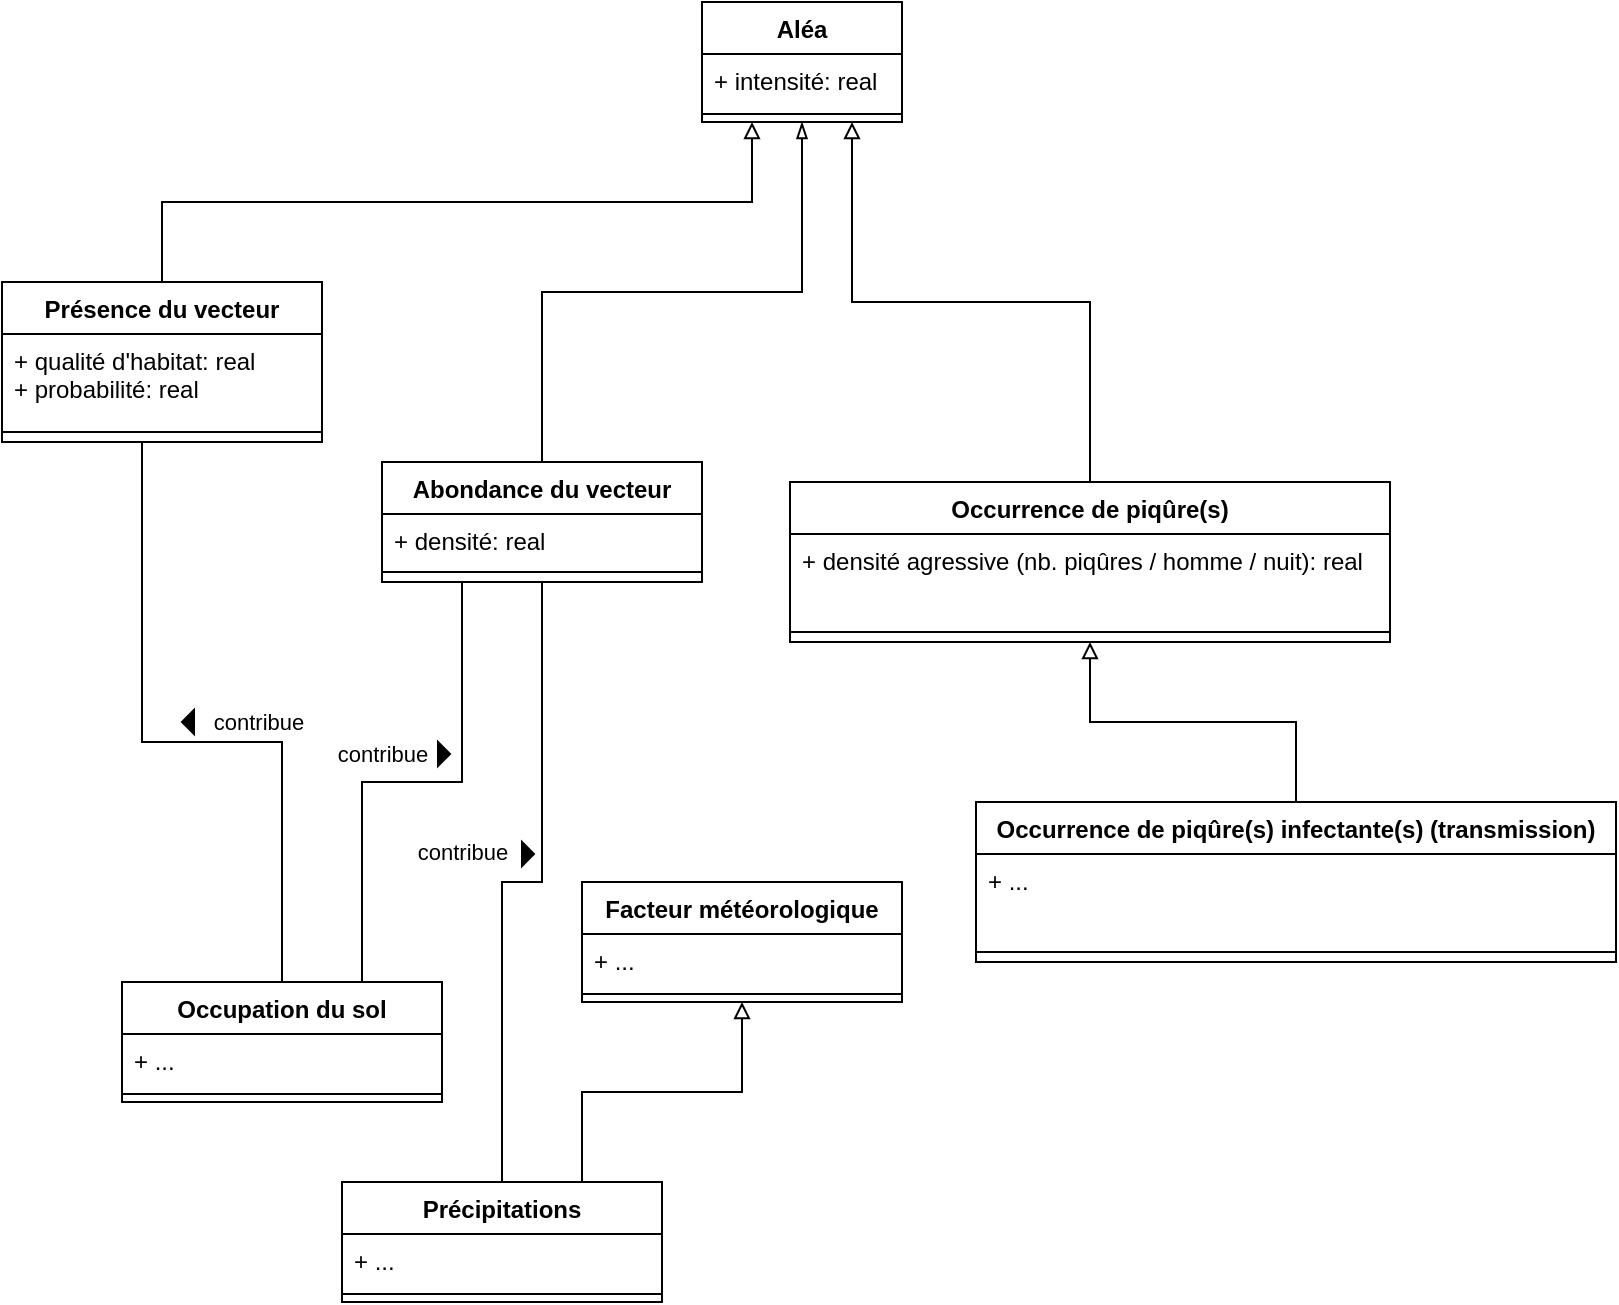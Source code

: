 <mxfile version="18.0.5" type="github">
  <diagram id="EmsCurQrUrid60hmx3Mn" name="Page-1">
    <mxGraphModel dx="1129" dy="670" grid="1" gridSize="10" guides="1" tooltips="1" connect="1" arrows="1" fold="1" page="1" pageScale="1" pageWidth="827" pageHeight="1169" math="0" shadow="0">
      <root>
        <mxCell id="0" />
        <mxCell id="1" parent="0" />
        <mxCell id="EE0eZUk-QuzYK7TAEIGd-1" value="Aléa" style="swimlane;fontStyle=1;align=center;verticalAlign=top;childLayout=stackLayout;horizontal=1;startSize=26;horizontalStack=0;resizeParent=1;resizeParentMax=0;resizeLast=0;collapsible=1;marginBottom=0;" parent="1" vertex="1">
          <mxGeometry x="370" y="50" width="100" height="60" as="geometry" />
        </mxCell>
        <mxCell id="EE0eZUk-QuzYK7TAEIGd-2" value="+ intensité: real" style="text;strokeColor=none;fillColor=none;align=left;verticalAlign=top;spacingLeft=4;spacingRight=4;overflow=hidden;rotatable=0;points=[[0,0.5],[1,0.5]];portConstraint=eastwest;" parent="EE0eZUk-QuzYK7TAEIGd-1" vertex="1">
          <mxGeometry y="26" width="100" height="26" as="geometry" />
        </mxCell>
        <mxCell id="EE0eZUk-QuzYK7TAEIGd-3" value="" style="line;strokeWidth=1;fillColor=none;align=left;verticalAlign=middle;spacingTop=-1;spacingLeft=3;spacingRight=3;rotatable=0;labelPosition=right;points=[];portConstraint=eastwest;" parent="EE0eZUk-QuzYK7TAEIGd-1" vertex="1">
          <mxGeometry y="52" width="100" height="8" as="geometry" />
        </mxCell>
        <mxCell id="EE0eZUk-QuzYK7TAEIGd-15" style="edgeStyle=orthogonalEdgeStyle;rounded=0;orthogonalLoop=1;jettySize=auto;html=1;exitX=0.5;exitY=0;exitDx=0;exitDy=0;entryX=0.25;entryY=1;entryDx=0;entryDy=0;endArrow=block;endFill=0;" parent="1" source="EE0eZUk-QuzYK7TAEIGd-5" target="EE0eZUk-QuzYK7TAEIGd-1" edge="1">
          <mxGeometry relative="1" as="geometry" />
        </mxCell>
        <mxCell id="EE0eZUk-QuzYK7TAEIGd-5" value="Présence du vecteur" style="swimlane;fontStyle=1;align=center;verticalAlign=top;childLayout=stackLayout;horizontal=1;startSize=26;horizontalStack=0;resizeParent=1;resizeParentMax=0;resizeLast=0;collapsible=1;marginBottom=0;" parent="1" vertex="1">
          <mxGeometry x="20" y="190" width="160" height="80" as="geometry" />
        </mxCell>
        <mxCell id="EE0eZUk-QuzYK7TAEIGd-6" value="+ qualité d&#39;habitat: real&#xa;+ probabilité: real" style="text;strokeColor=none;fillColor=none;align=left;verticalAlign=top;spacingLeft=4;spacingRight=4;overflow=hidden;rotatable=0;points=[[0,0.5],[1,0.5]];portConstraint=eastwest;" parent="EE0eZUk-QuzYK7TAEIGd-5" vertex="1">
          <mxGeometry y="26" width="160" height="44" as="geometry" />
        </mxCell>
        <mxCell id="EE0eZUk-QuzYK7TAEIGd-7" value="" style="line;strokeWidth=1;fillColor=none;align=left;verticalAlign=middle;spacingTop=-1;spacingLeft=3;spacingRight=3;rotatable=0;labelPosition=right;points=[];portConstraint=eastwest;" parent="EE0eZUk-QuzYK7TAEIGd-5" vertex="1">
          <mxGeometry y="70" width="160" height="10" as="geometry" />
        </mxCell>
        <mxCell id="EE0eZUk-QuzYK7TAEIGd-16" style="edgeStyle=orthogonalEdgeStyle;rounded=0;orthogonalLoop=1;jettySize=auto;html=1;exitX=0.5;exitY=0;exitDx=0;exitDy=0;entryX=0.75;entryY=1;entryDx=0;entryDy=0;endArrow=block;endFill=0;" parent="1" source="EE0eZUk-QuzYK7TAEIGd-9" target="EE0eZUk-QuzYK7TAEIGd-1" edge="1">
          <mxGeometry relative="1" as="geometry" />
        </mxCell>
        <mxCell id="EE0eZUk-QuzYK7TAEIGd-9" value="Occurrence de piqûre(s)" style="swimlane;fontStyle=1;align=center;verticalAlign=top;childLayout=stackLayout;horizontal=1;startSize=26;horizontalStack=0;resizeParent=1;resizeParentMax=0;resizeLast=0;collapsible=1;marginBottom=0;" parent="1" vertex="1">
          <mxGeometry x="414" y="290" width="300" height="80" as="geometry" />
        </mxCell>
        <mxCell id="EE0eZUk-QuzYK7TAEIGd-10" value="+ densité agressive (nb. piqûres / homme / nuit): real" style="text;strokeColor=none;fillColor=none;align=left;verticalAlign=top;spacingLeft=4;spacingRight=4;overflow=hidden;rotatable=0;points=[[0,0.5],[1,0.5]];portConstraint=eastwest;" parent="EE0eZUk-QuzYK7TAEIGd-9" vertex="1">
          <mxGeometry y="26" width="300" height="44" as="geometry" />
        </mxCell>
        <mxCell id="EE0eZUk-QuzYK7TAEIGd-11" value="" style="line;strokeWidth=1;fillColor=none;align=left;verticalAlign=middle;spacingTop=-1;spacingLeft=3;spacingRight=3;rotatable=0;labelPosition=right;points=[];portConstraint=eastwest;" parent="EE0eZUk-QuzYK7TAEIGd-9" vertex="1">
          <mxGeometry y="70" width="300" height="10" as="geometry" />
        </mxCell>
        <mxCell id="EE0eZUk-QuzYK7TAEIGd-17" style="edgeStyle=orthogonalEdgeStyle;rounded=0;orthogonalLoop=1;jettySize=auto;html=1;exitX=0.5;exitY=0;exitDx=0;exitDy=0;endArrow=block;endFill=0;elbow=vertical;entryX=0.5;entryY=1;entryDx=0;entryDy=0;" parent="1" source="EE0eZUk-QuzYK7TAEIGd-12" target="EE0eZUk-QuzYK7TAEIGd-9" edge="1">
          <mxGeometry relative="1" as="geometry">
            <mxPoint x="620" y="320" as="targetPoint" />
          </mxGeometry>
        </mxCell>
        <mxCell id="EE0eZUk-QuzYK7TAEIGd-12" value="Occurrence de piqûre(s) infectante(s) (transmission)" style="swimlane;fontStyle=1;align=center;verticalAlign=top;childLayout=stackLayout;horizontal=1;startSize=26;horizontalStack=0;resizeParent=1;resizeParentMax=0;resizeLast=0;collapsible=1;marginBottom=0;" parent="1" vertex="1">
          <mxGeometry x="507" y="450" width="320" height="80" as="geometry" />
        </mxCell>
        <mxCell id="EE0eZUk-QuzYK7TAEIGd-13" value="+ ..." style="text;strokeColor=none;fillColor=none;align=left;verticalAlign=top;spacingLeft=4;spacingRight=4;overflow=hidden;rotatable=0;points=[[0,0.5],[1,0.5]];portConstraint=eastwest;" parent="EE0eZUk-QuzYK7TAEIGd-12" vertex="1">
          <mxGeometry y="26" width="320" height="44" as="geometry" />
        </mxCell>
        <mxCell id="EE0eZUk-QuzYK7TAEIGd-14" value="" style="line;strokeWidth=1;fillColor=none;align=left;verticalAlign=middle;spacingTop=-1;spacingLeft=3;spacingRight=3;rotatable=0;labelPosition=right;points=[];portConstraint=eastwest;" parent="EE0eZUk-QuzYK7TAEIGd-12" vertex="1">
          <mxGeometry y="70" width="320" height="10" as="geometry" />
        </mxCell>
        <mxCell id="elrjDgxL3qAQDr7x_wyT-4" style="edgeStyle=orthogonalEdgeStyle;rounded=0;orthogonalLoop=1;jettySize=auto;html=1;exitX=0.5;exitY=0;exitDx=0;exitDy=0;entryX=0.5;entryY=1;entryDx=0;entryDy=0;endArrow=none;endFill=0;" edge="1" parent="1" source="elrjDgxL3qAQDr7x_wyT-1" target="EE0eZUk-QuzYK7TAEIGd-5">
          <mxGeometry relative="1" as="geometry">
            <Array as="points">
              <mxPoint x="160" y="420" />
              <mxPoint x="90" y="420" />
            </Array>
          </mxGeometry>
        </mxCell>
        <mxCell id="elrjDgxL3qAQDr7x_wyT-15" style="edgeStyle=orthogonalEdgeStyle;rounded=0;orthogonalLoop=1;jettySize=auto;html=1;exitX=0.75;exitY=0;exitDx=0;exitDy=0;entryX=0.25;entryY=1;entryDx=0;entryDy=0;endArrow=none;endFill=0;elbow=vertical;" edge="1" parent="1" source="elrjDgxL3qAQDr7x_wyT-1" target="elrjDgxL3qAQDr7x_wyT-7">
          <mxGeometry relative="1" as="geometry" />
        </mxCell>
        <mxCell id="elrjDgxL3qAQDr7x_wyT-17" value="contribue" style="edgeLabel;html=1;align=center;verticalAlign=middle;resizable=0;points=[];" vertex="1" connectable="0" parent="elrjDgxL3qAQDr7x_wyT-15">
          <mxGeometry x="-0.241" y="2" relative="1" as="geometry">
            <mxPoint x="12" y="-19" as="offset" />
          </mxGeometry>
        </mxCell>
        <mxCell id="elrjDgxL3qAQDr7x_wyT-1" value="Occupation du sol" style="swimlane;fontStyle=1;align=center;verticalAlign=top;childLayout=stackLayout;horizontal=1;startSize=26;horizontalStack=0;resizeParent=1;resizeParentMax=0;resizeLast=0;collapsible=1;marginBottom=0;" vertex="1" parent="1">
          <mxGeometry x="80" y="540" width="160" height="60" as="geometry">
            <mxRectangle x="320" y="370" width="90" height="26" as="alternateBounds" />
          </mxGeometry>
        </mxCell>
        <mxCell id="elrjDgxL3qAQDr7x_wyT-2" value="+ ..." style="text;strokeColor=none;fillColor=none;align=left;verticalAlign=top;spacingLeft=4;spacingRight=4;overflow=hidden;rotatable=0;points=[[0,0.5],[1,0.5]];portConstraint=eastwest;" vertex="1" parent="elrjDgxL3qAQDr7x_wyT-1">
          <mxGeometry y="26" width="160" height="26" as="geometry" />
        </mxCell>
        <mxCell id="elrjDgxL3qAQDr7x_wyT-3" value="" style="line;strokeWidth=1;fillColor=none;align=left;verticalAlign=middle;spacingTop=-1;spacingLeft=3;spacingRight=3;rotatable=0;labelPosition=right;points=[];portConstraint=eastwest;" vertex="1" parent="elrjDgxL3qAQDr7x_wyT-1">
          <mxGeometry y="52" width="160" height="8" as="geometry" />
        </mxCell>
        <mxCell id="elrjDgxL3qAQDr7x_wyT-5" value="contribue" style="edgeLabel;html=1;align=center;verticalAlign=middle;resizable=0;points=[];" vertex="1" connectable="0" parent="1">
          <mxGeometry x="140" y="410" as="geometry">
            <mxPoint x="8" as="offset" />
          </mxGeometry>
        </mxCell>
        <mxCell id="elrjDgxL3qAQDr7x_wyT-6" value="" style="triangle;aspect=fixed;fillColor=#000000;direction=west;" vertex="1" parent="1">
          <mxGeometry x="110" y="404" width="6" height="12" as="geometry" />
        </mxCell>
        <mxCell id="elrjDgxL3qAQDr7x_wyT-10" style="edgeStyle=orthogonalEdgeStyle;rounded=0;orthogonalLoop=1;jettySize=auto;html=1;exitX=0.5;exitY=0;exitDx=0;exitDy=0;entryX=0.5;entryY=1;entryDx=0;entryDy=0;endArrow=blockThin;endFill=0;elbow=vertical;" edge="1" parent="1" source="elrjDgxL3qAQDr7x_wyT-7" target="EE0eZUk-QuzYK7TAEIGd-1">
          <mxGeometry relative="1" as="geometry" />
        </mxCell>
        <mxCell id="elrjDgxL3qAQDr7x_wyT-7" value="Abondance du vecteur" style="swimlane;fontStyle=1;align=center;verticalAlign=top;childLayout=stackLayout;horizontal=1;startSize=26;horizontalStack=0;resizeParent=1;resizeParentMax=0;resizeLast=0;collapsible=1;marginBottom=0;" vertex="1" parent="1">
          <mxGeometry x="210" y="280" width="160" height="60" as="geometry" />
        </mxCell>
        <mxCell id="elrjDgxL3qAQDr7x_wyT-8" value="+ densité: real" style="text;strokeColor=none;fillColor=none;align=left;verticalAlign=top;spacingLeft=4;spacingRight=4;overflow=hidden;rotatable=0;points=[[0,0.5],[1,0.5]];portConstraint=eastwest;" vertex="1" parent="elrjDgxL3qAQDr7x_wyT-7">
          <mxGeometry y="26" width="160" height="24" as="geometry" />
        </mxCell>
        <mxCell id="elrjDgxL3qAQDr7x_wyT-9" value="" style="line;strokeWidth=1;fillColor=none;align=left;verticalAlign=middle;spacingTop=-1;spacingLeft=3;spacingRight=3;rotatable=0;labelPosition=right;points=[];portConstraint=eastwest;" vertex="1" parent="elrjDgxL3qAQDr7x_wyT-7">
          <mxGeometry y="50" width="160" height="10" as="geometry" />
        </mxCell>
        <mxCell id="elrjDgxL3qAQDr7x_wyT-18" value="" style="triangle;aspect=fixed;fillColor=#000000;direction=east;" vertex="1" parent="1">
          <mxGeometry x="238" y="420" width="6" height="12" as="geometry" />
        </mxCell>
        <mxCell id="elrjDgxL3qAQDr7x_wyT-28" style="edgeStyle=orthogonalEdgeStyle;rounded=0;orthogonalLoop=1;jettySize=auto;html=1;exitX=0.75;exitY=0;exitDx=0;exitDy=0;entryX=0.5;entryY=1;entryDx=0;entryDy=0;endArrow=block;endFill=0;elbow=vertical;" edge="1" parent="1" source="elrjDgxL3qAQDr7x_wyT-19" target="elrjDgxL3qAQDr7x_wyT-25">
          <mxGeometry relative="1" as="geometry" />
        </mxCell>
        <mxCell id="elrjDgxL3qAQDr7x_wyT-19" value="Précipitations" style="swimlane;fontStyle=1;align=center;verticalAlign=top;childLayout=stackLayout;horizontal=1;startSize=26;horizontalStack=0;resizeParent=1;resizeParentMax=0;resizeLast=0;collapsible=1;marginBottom=0;" vertex="1" parent="1">
          <mxGeometry x="190" y="640" width="160" height="60" as="geometry">
            <mxRectangle x="320" y="370" width="90" height="26" as="alternateBounds" />
          </mxGeometry>
        </mxCell>
        <mxCell id="elrjDgxL3qAQDr7x_wyT-20" value="+ ..." style="text;strokeColor=none;fillColor=none;align=left;verticalAlign=top;spacingLeft=4;spacingRight=4;overflow=hidden;rotatable=0;points=[[0,0.5],[1,0.5]];portConstraint=eastwest;" vertex="1" parent="elrjDgxL3qAQDr7x_wyT-19">
          <mxGeometry y="26" width="160" height="26" as="geometry" />
        </mxCell>
        <mxCell id="elrjDgxL3qAQDr7x_wyT-21" value="" style="line;strokeWidth=1;fillColor=none;align=left;verticalAlign=middle;spacingTop=-1;spacingLeft=3;spacingRight=3;rotatable=0;labelPosition=right;points=[];portConstraint=eastwest;" vertex="1" parent="elrjDgxL3qAQDr7x_wyT-19">
          <mxGeometry y="52" width="160" height="8" as="geometry" />
        </mxCell>
        <mxCell id="elrjDgxL3qAQDr7x_wyT-22" style="edgeStyle=orthogonalEdgeStyle;rounded=0;orthogonalLoop=1;jettySize=auto;html=1;exitX=0.5;exitY=0;exitDx=0;exitDy=0;entryX=0.5;entryY=1;entryDx=0;entryDy=0;endArrow=none;endFill=0;elbow=vertical;" edge="1" parent="1" source="elrjDgxL3qAQDr7x_wyT-19" target="elrjDgxL3qAQDr7x_wyT-7">
          <mxGeometry relative="1" as="geometry">
            <mxPoint x="210" y="550" as="sourcePoint" />
            <mxPoint x="260" y="350" as="targetPoint" />
          </mxGeometry>
        </mxCell>
        <mxCell id="elrjDgxL3qAQDr7x_wyT-23" value="contribue" style="edgeLabel;html=1;align=center;verticalAlign=middle;resizable=0;points=[];" vertex="1" connectable="0" parent="elrjDgxL3qAQDr7x_wyT-22">
          <mxGeometry x="-0.241" y="2" relative="1" as="geometry">
            <mxPoint x="-18" y="-44" as="offset" />
          </mxGeometry>
        </mxCell>
        <mxCell id="elrjDgxL3qAQDr7x_wyT-24" value="" style="triangle;aspect=fixed;fillColor=#000000;direction=east;" vertex="1" parent="1">
          <mxGeometry x="280" y="470" width="6" height="12" as="geometry" />
        </mxCell>
        <mxCell id="elrjDgxL3qAQDr7x_wyT-25" value="Facteur météorologique" style="swimlane;fontStyle=1;align=center;verticalAlign=top;childLayout=stackLayout;horizontal=1;startSize=26;horizontalStack=0;resizeParent=1;resizeParentMax=0;resizeLast=0;collapsible=1;marginBottom=0;" vertex="1" parent="1">
          <mxGeometry x="310" y="490" width="160" height="60" as="geometry">
            <mxRectangle x="320" y="370" width="90" height="26" as="alternateBounds" />
          </mxGeometry>
        </mxCell>
        <mxCell id="elrjDgxL3qAQDr7x_wyT-26" value="+ ..." style="text;strokeColor=none;fillColor=none;align=left;verticalAlign=top;spacingLeft=4;spacingRight=4;overflow=hidden;rotatable=0;points=[[0,0.5],[1,0.5]];portConstraint=eastwest;" vertex="1" parent="elrjDgxL3qAQDr7x_wyT-25">
          <mxGeometry y="26" width="160" height="26" as="geometry" />
        </mxCell>
        <mxCell id="elrjDgxL3qAQDr7x_wyT-27" value="" style="line;strokeWidth=1;fillColor=none;align=left;verticalAlign=middle;spacingTop=-1;spacingLeft=3;spacingRight=3;rotatable=0;labelPosition=right;points=[];portConstraint=eastwest;" vertex="1" parent="elrjDgxL3qAQDr7x_wyT-25">
          <mxGeometry y="52" width="160" height="8" as="geometry" />
        </mxCell>
      </root>
    </mxGraphModel>
  </diagram>
</mxfile>
